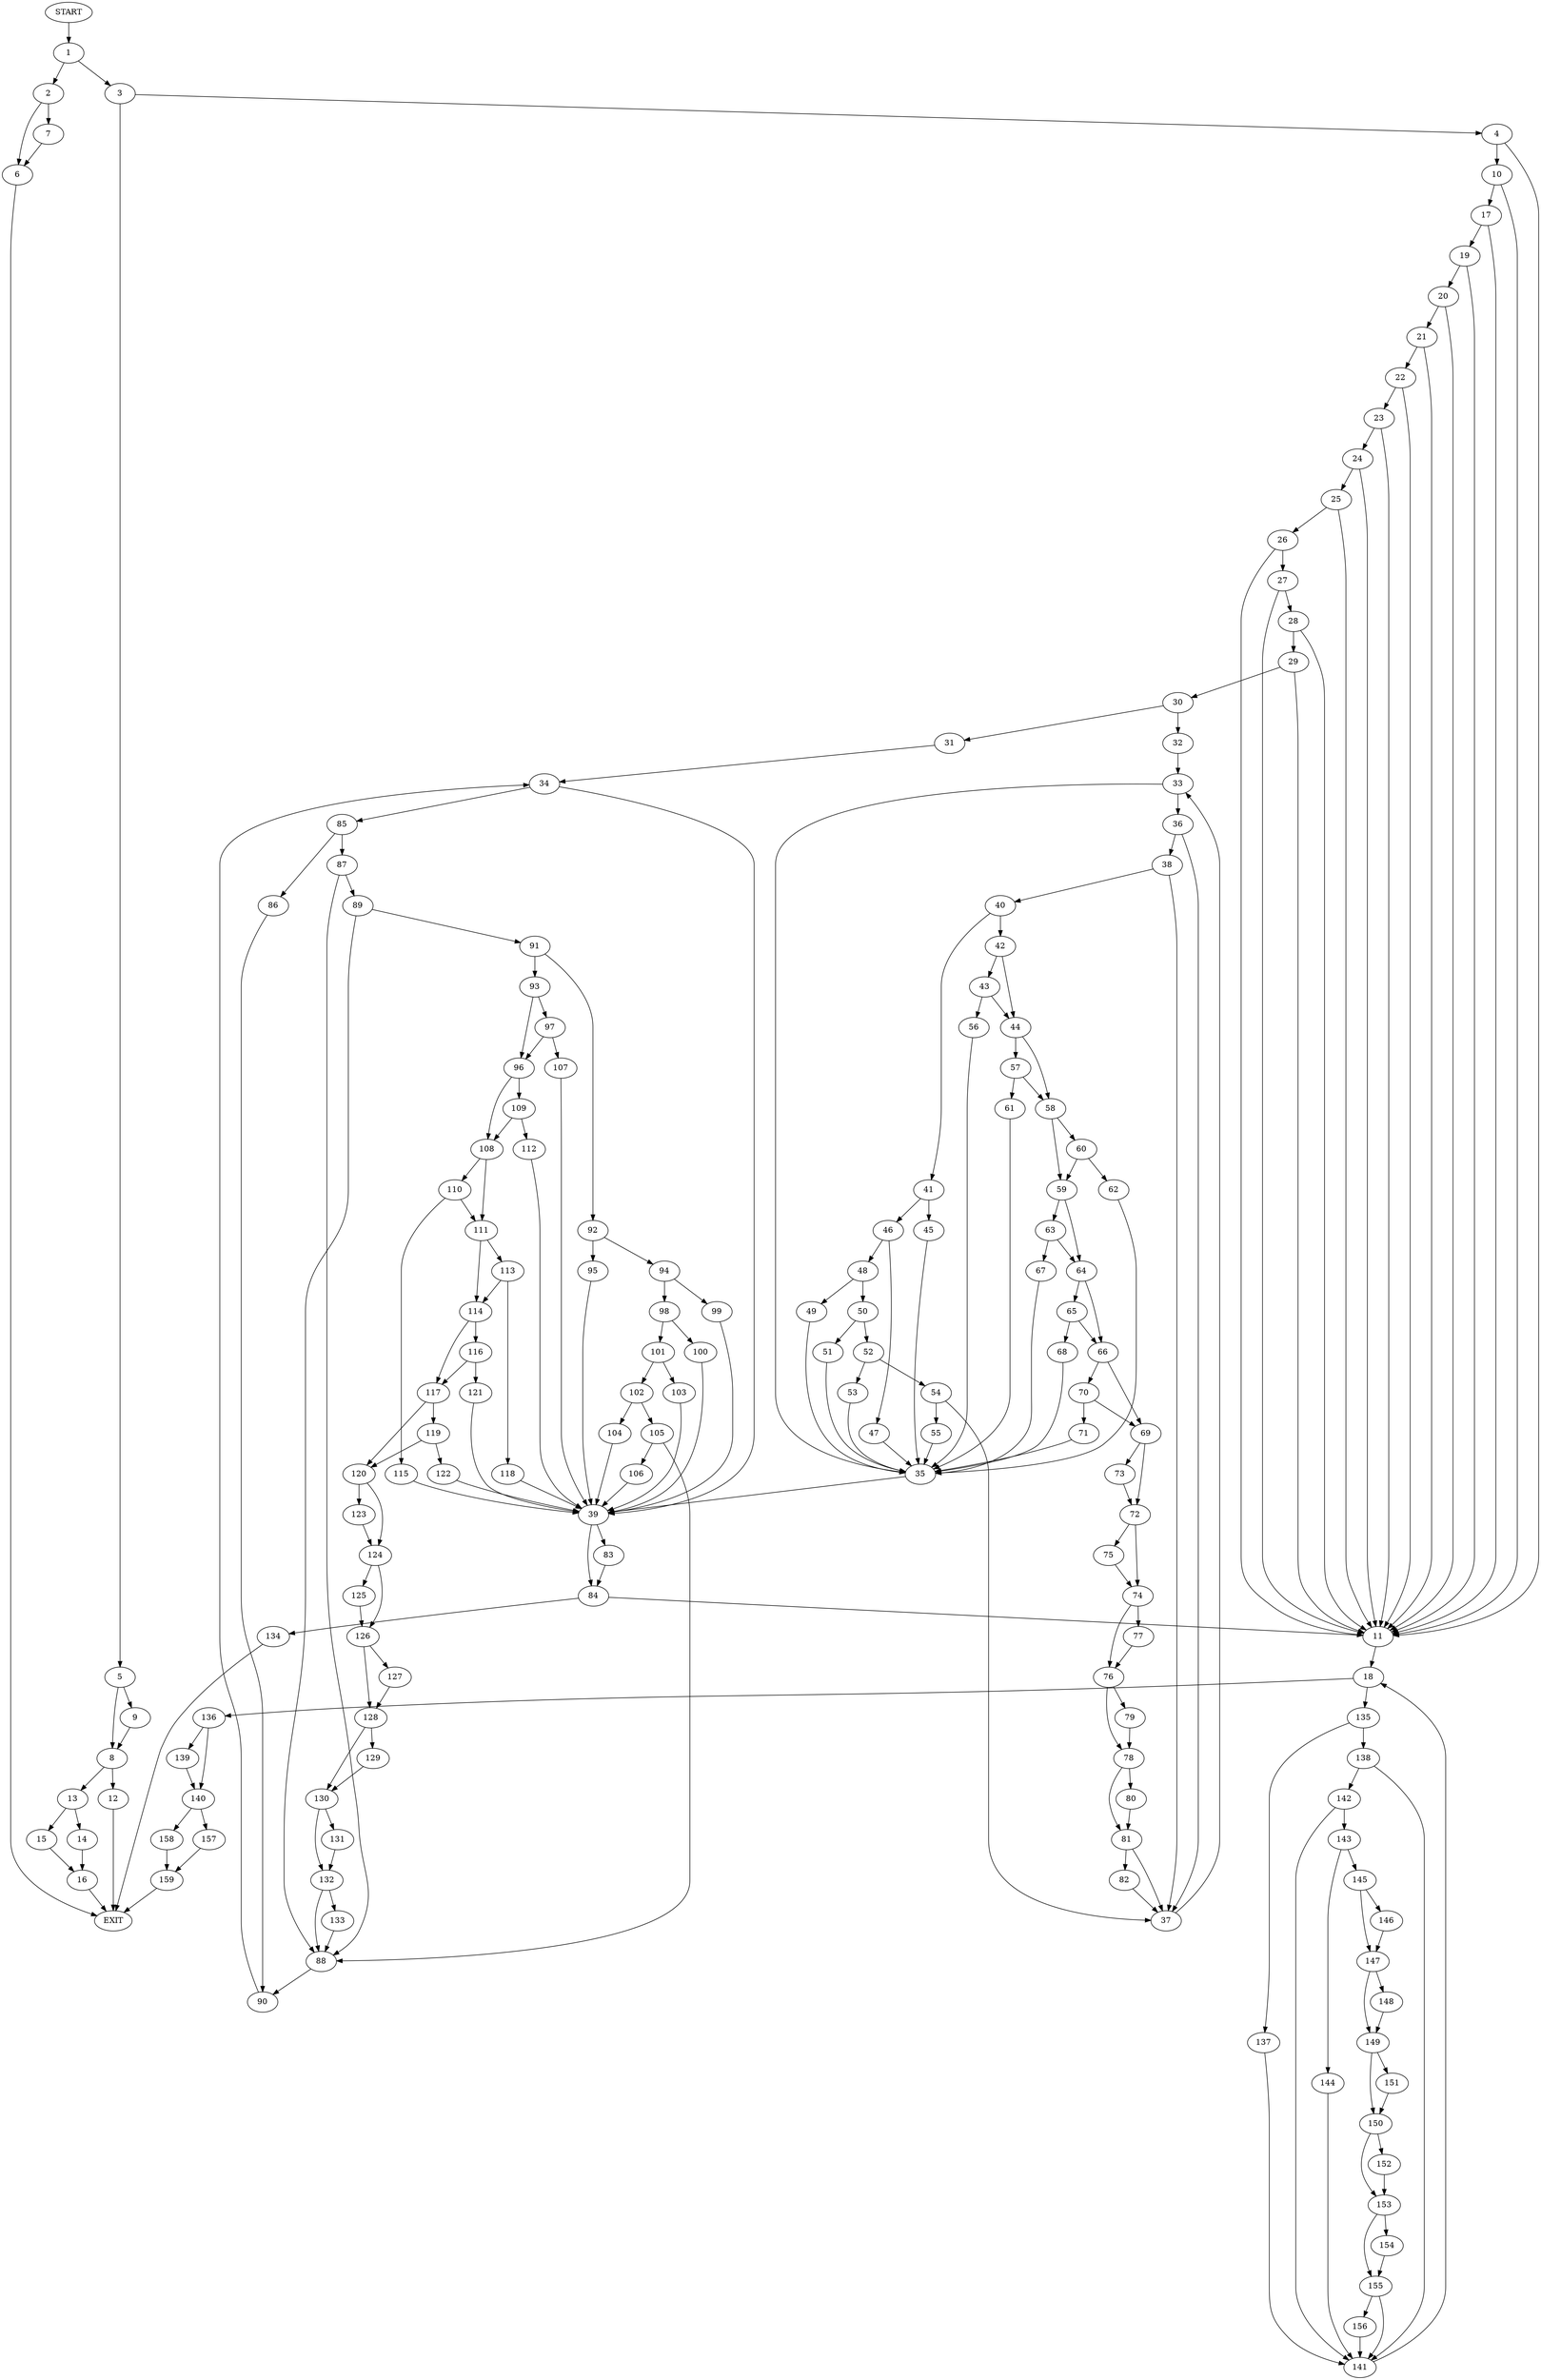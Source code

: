 digraph {
0 [label="START"]
160 [label="EXIT"]
0 -> 1
1 -> 2
1 -> 3
3 -> 4
3 -> 5
2 -> 6
2 -> 7
6 -> 160
7 -> 6
5 -> 8
5 -> 9
4 -> 10
4 -> 11
8 -> 12
8 -> 13
9 -> 8
12 -> 160
13 -> 14
13 -> 15
14 -> 16
15 -> 16
16 -> 160
10 -> 17
10 -> 11
11 -> 18
17 -> 11
17 -> 19
19 -> 20
19 -> 11
20 -> 11
20 -> 21
21 -> 11
21 -> 22
22 -> 11
22 -> 23
23 -> 11
23 -> 24
24 -> 11
24 -> 25
25 -> 11
25 -> 26
26 -> 11
26 -> 27
27 -> 11
27 -> 28
28 -> 11
28 -> 29
29 -> 11
29 -> 30
30 -> 31
30 -> 32
32 -> 33
31 -> 34
33 -> 35
33 -> 36
36 -> 37
36 -> 38
35 -> 39
38 -> 37
38 -> 40
37 -> 33
40 -> 41
40 -> 42
42 -> 43
42 -> 44
41 -> 45
41 -> 46
45 -> 35
46 -> 47
46 -> 48
48 -> 49
48 -> 50
47 -> 35
49 -> 35
50 -> 51
50 -> 52
52 -> 53
52 -> 54
51 -> 35
54 -> 37
54 -> 55
53 -> 35
55 -> 35
43 -> 56
43 -> 44
44 -> 57
44 -> 58
56 -> 35
58 -> 59
58 -> 60
57 -> 61
57 -> 58
61 -> 35
60 -> 59
60 -> 62
59 -> 63
59 -> 64
62 -> 35
64 -> 65
64 -> 66
63 -> 67
63 -> 64
67 -> 35
65 -> 66
65 -> 68
66 -> 69
66 -> 70
68 -> 35
70 -> 69
70 -> 71
69 -> 72
69 -> 73
71 -> 35
73 -> 72
72 -> 74
72 -> 75
74 -> 76
74 -> 77
75 -> 74
76 -> 78
76 -> 79
77 -> 76
79 -> 78
78 -> 80
78 -> 81
81 -> 82
81 -> 37
80 -> 81
82 -> 37
39 -> 83
39 -> 84
34 -> 85
34 -> 39
85 -> 86
85 -> 87
87 -> 88
87 -> 89
86 -> 90
90 -> 34
89 -> 88
89 -> 91
88 -> 90
91 -> 92
91 -> 93
92 -> 94
92 -> 95
93 -> 96
93 -> 97
95 -> 39
94 -> 98
94 -> 99
99 -> 39
98 -> 100
98 -> 101
101 -> 102
101 -> 103
100 -> 39
103 -> 39
102 -> 104
102 -> 105
105 -> 88
105 -> 106
104 -> 39
106 -> 39
97 -> 96
97 -> 107
96 -> 108
96 -> 109
107 -> 39
108 -> 110
108 -> 111
109 -> 112
109 -> 108
112 -> 39
111 -> 113
111 -> 114
110 -> 115
110 -> 111
115 -> 39
114 -> 116
114 -> 117
113 -> 114
113 -> 118
118 -> 39
117 -> 119
117 -> 120
116 -> 121
116 -> 117
121 -> 39
119 -> 122
119 -> 120
120 -> 123
120 -> 124
122 -> 39
123 -> 124
124 -> 125
124 -> 126
126 -> 127
126 -> 128
125 -> 126
127 -> 128
128 -> 129
128 -> 130
129 -> 130
130 -> 131
130 -> 132
131 -> 132
132 -> 88
132 -> 133
133 -> 88
84 -> 11
84 -> 134
83 -> 84
134 -> 160
18 -> 135
18 -> 136
135 -> 137
135 -> 138
136 -> 139
136 -> 140
137 -> 141
138 -> 142
138 -> 141
141 -> 18
142 -> 141
142 -> 143
143 -> 144
143 -> 145
145 -> 146
145 -> 147
144 -> 141
146 -> 147
147 -> 148
147 -> 149
149 -> 150
149 -> 151
148 -> 149
150 -> 152
150 -> 153
151 -> 150
152 -> 153
153 -> 154
153 -> 155
154 -> 155
155 -> 141
155 -> 156
156 -> 141
139 -> 140
140 -> 157
140 -> 158
157 -> 159
158 -> 159
159 -> 160
}
